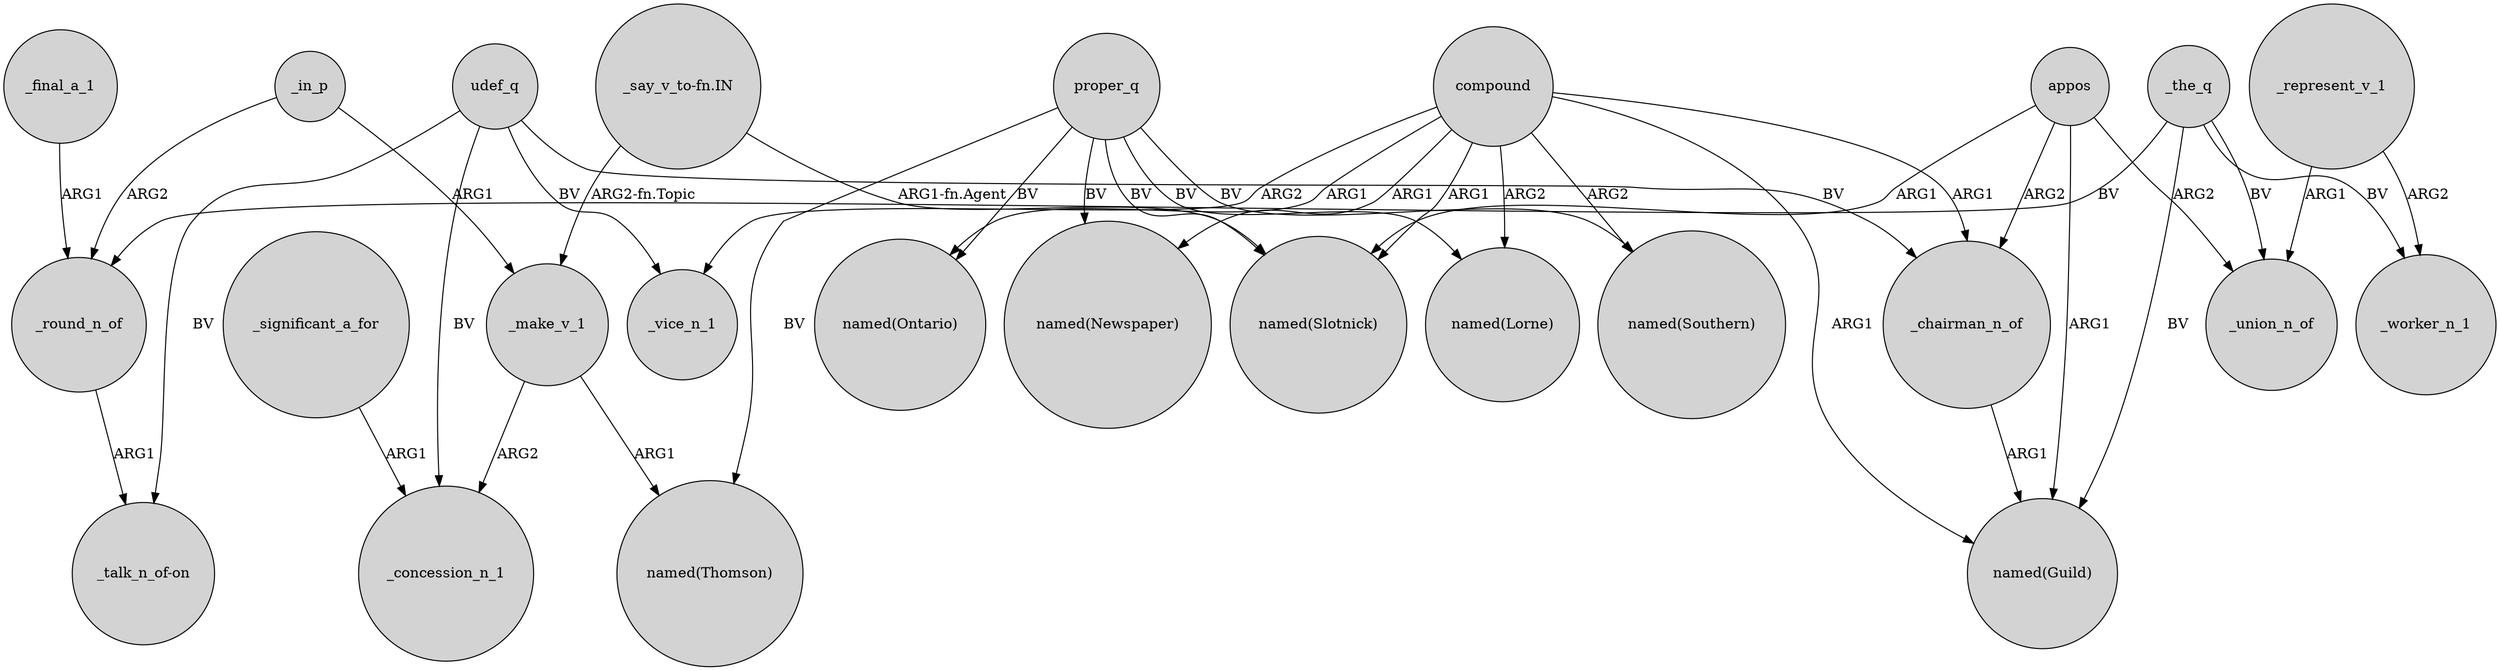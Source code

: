 digraph {
	node [shape=circle style=filled]
	compound -> _vice_n_1 [label=ARG2]
	appos -> "named(Guild)" [label=ARG1]
	_round_n_of -> "_talk_n_of-on" [label=ARG1]
	compound -> "named(Slotnick)" [label=ARG1]
	compound -> _chairman_n_of [label=ARG1]
	proper_q -> "named(Thomson)" [label=BV]
	proper_q -> "named(Slotnick)" [label=BV]
	appos -> "named(Slotnick)" [label=ARG1]
	_represent_v_1 -> _worker_n_1 [label=ARG2]
	_the_q -> _worker_n_1 [label=BV]
	compound -> "named(Southern)" [label=ARG2]
	_make_v_1 -> _concession_n_1 [label=ARG2]
	_the_q -> _union_n_of [label=BV]
	udef_q -> _vice_n_1 [label=BV]
	udef_q -> _chairman_n_of [label=BV]
	compound -> "named(Lorne)" [label=ARG2]
	compound -> "named(Ontario)" [label=ARG1]
	_significant_a_for -> _concession_n_1 [label=ARG1]
	_the_q -> "named(Guild)" [label=BV]
	proper_q -> "named(Southern)" [label=BV]
	_chairman_n_of -> "named(Guild)" [label=ARG1]
	appos -> _chairman_n_of [label=ARG2]
	proper_q -> "named(Ontario)" [label=BV]
	udef_q -> _concession_n_1 [label=BV]
	udef_q -> "_talk_n_of-on" [label=BV]
	proper_q -> "named(Newspaper)" [label=BV]
	"_say_v_to-fn.IN" -> _make_v_1 [label="ARG2-fn.Topic"]
	_represent_v_1 -> _union_n_of [label=ARG1]
	_in_p -> _make_v_1 [label=ARG1]
	proper_q -> "named(Lorne)" [label=BV]
	"_say_v_to-fn.IN" -> "named(Slotnick)" [label="ARG1-fn.Agent"]
	_make_v_1 -> "named(Thomson)" [label=ARG1]
	compound -> "named(Guild)" [label=ARG1]
	_final_a_1 -> _round_n_of [label=ARG1]
	_in_p -> _round_n_of [label=ARG2]
	compound -> "named(Newspaper)" [label=ARG1]
	appos -> _union_n_of [label=ARG2]
	_the_q -> _round_n_of [label=BV]
}
